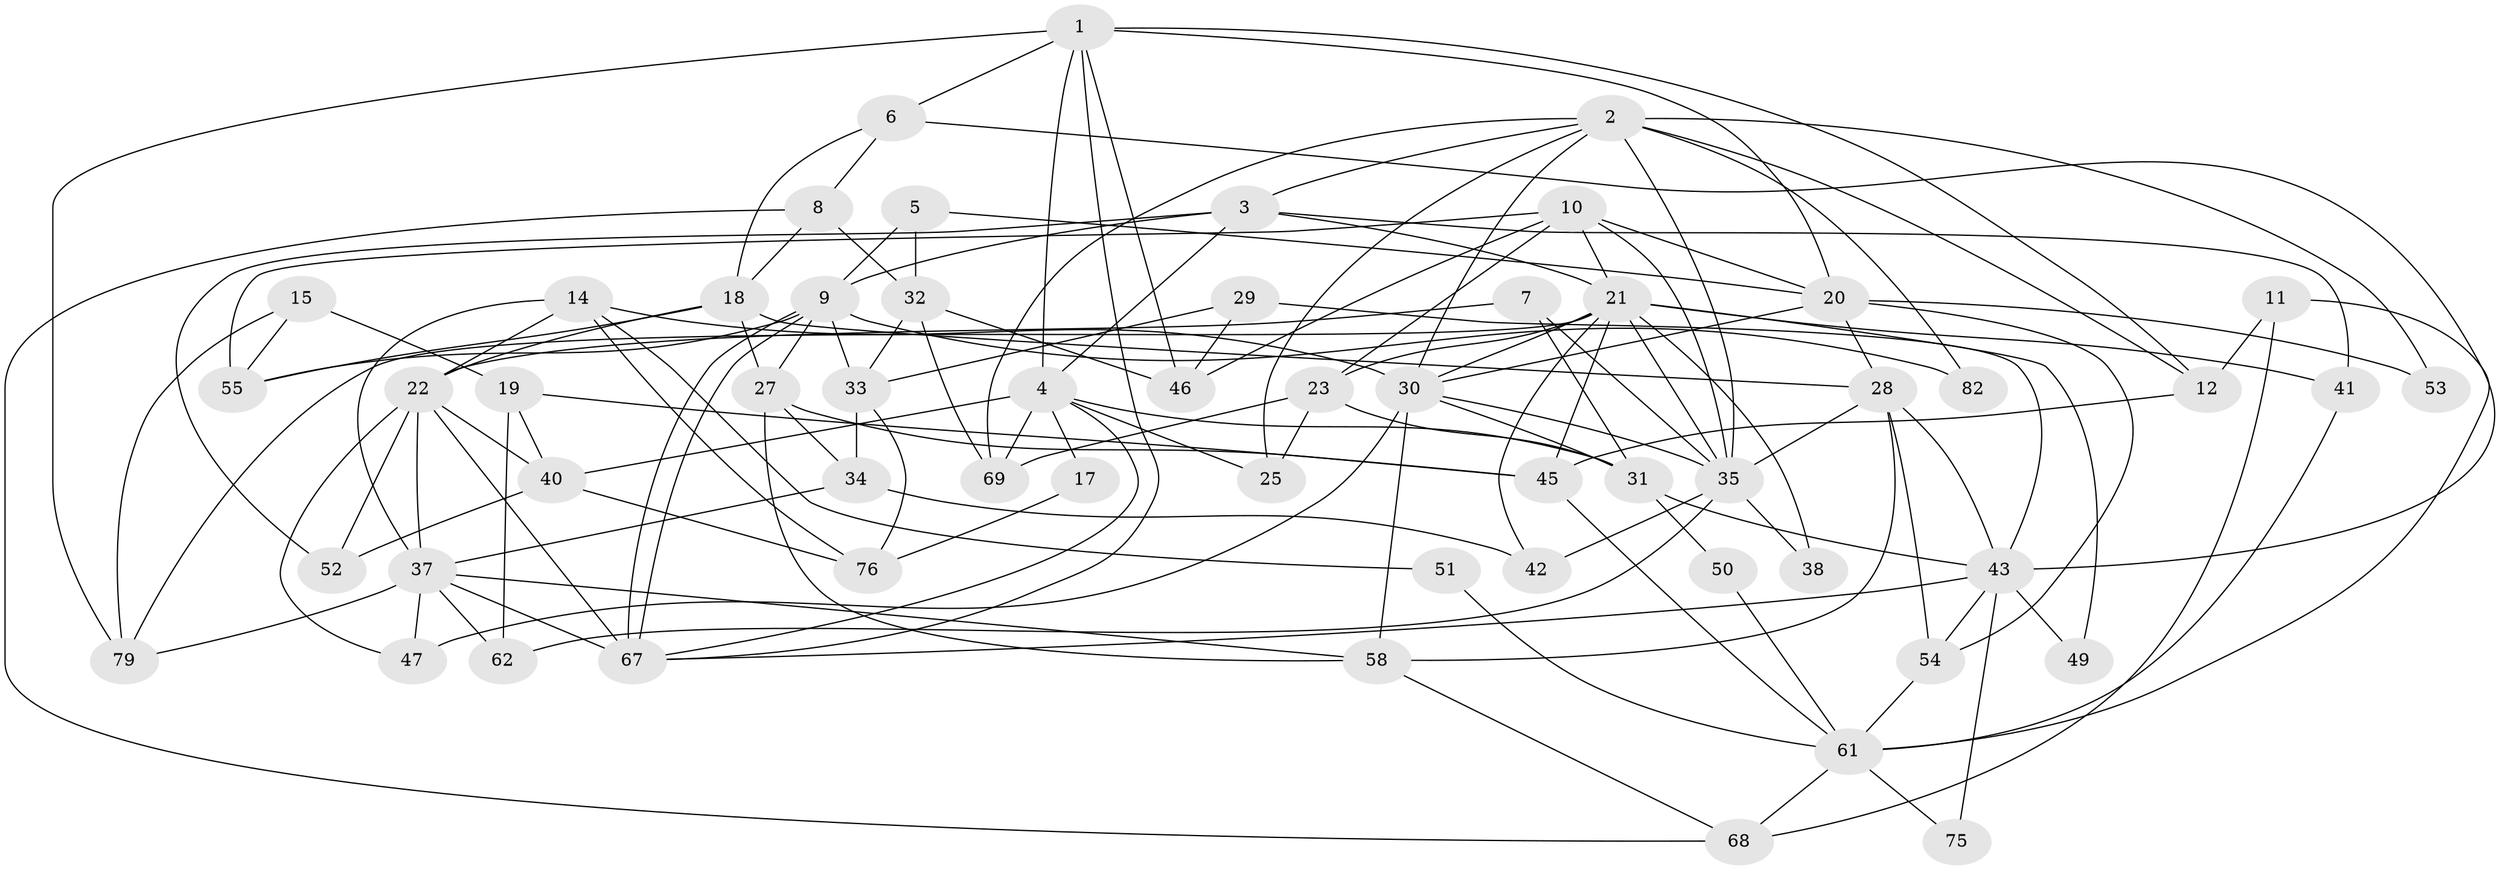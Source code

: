 // Generated by graph-tools (version 1.1) at 2025/52/02/27/25 19:52:03]
// undirected, 57 vertices, 136 edges
graph export_dot {
graph [start="1"]
  node [color=gray90,style=filled];
  1 [super="+44"];
  2 [super="+16"];
  3 [super="+60"];
  4 [super="+70"];
  5;
  6;
  7 [super="+13"];
  8 [super="+24"];
  9 [super="+78"];
  10 [super="+81"];
  11;
  12;
  14 [super="+64"];
  15;
  17;
  18 [super="+83"];
  19 [super="+26"];
  20 [super="+36"];
  21 [super="+48"];
  22 [super="+73"];
  23;
  25;
  27 [super="+65"];
  28;
  29;
  30 [super="+39"];
  31 [super="+56"];
  32 [super="+63"];
  33 [super="+80"];
  34;
  35 [super="+71"];
  37 [super="+59"];
  38;
  40 [super="+84"];
  41;
  42;
  43 [super="+77"];
  45 [super="+85"];
  46 [super="+74"];
  47;
  49;
  50 [super="+72"];
  51;
  52;
  53;
  54;
  55 [super="+57"];
  58 [super="+86"];
  61 [super="+66"];
  62;
  67;
  68;
  69;
  75;
  76;
  79;
  82;
  1 -- 67;
  1 -- 4;
  1 -- 6;
  1 -- 79;
  1 -- 12;
  1 -- 20;
  1 -- 46;
  2 -- 25;
  2 -- 53;
  2 -- 82;
  2 -- 3;
  2 -- 69;
  2 -- 12;
  2 -- 30;
  2 -- 35;
  3 -- 4;
  3 -- 52;
  3 -- 41;
  3 -- 21;
  3 -- 9;
  4 -- 69;
  4 -- 17;
  4 -- 67;
  4 -- 40;
  4 -- 25;
  4 -- 31;
  5 -- 32;
  5 -- 9;
  5 -- 20;
  6 -- 43;
  6 -- 8;
  6 -- 18;
  7 -- 22;
  7 -- 31;
  7 -- 35;
  8 -- 68;
  8 -- 18;
  8 -- 32;
  9 -- 67;
  9 -- 67;
  9 -- 33 [weight=2];
  9 -- 82;
  9 -- 55;
  9 -- 27;
  10 -- 23;
  10 -- 55;
  10 -- 35;
  10 -- 21;
  10 -- 20;
  10 -- 46;
  11 -- 12;
  11 -- 68;
  11 -- 61;
  12 -- 45;
  14 -- 30;
  14 -- 51;
  14 -- 76;
  14 -- 37;
  14 -- 22;
  15 -- 79;
  15 -- 19;
  15 -- 55;
  17 -- 76;
  18 -- 28;
  18 -- 22;
  18 -- 55;
  18 -- 27;
  19 -- 62;
  19 -- 40;
  19 -- 45 [weight=2];
  20 -- 28;
  20 -- 53;
  20 -- 54;
  20 -- 30;
  21 -- 38 [weight=2];
  21 -- 79;
  21 -- 35;
  21 -- 41;
  21 -- 42;
  21 -- 49;
  21 -- 23;
  21 -- 30;
  21 -- 45;
  22 -- 40;
  22 -- 47;
  22 -- 67;
  22 -- 52;
  22 -- 37;
  23 -- 31;
  23 -- 25;
  23 -- 69;
  27 -- 45;
  27 -- 34;
  27 -- 58;
  28 -- 43;
  28 -- 54;
  28 -- 58;
  28 -- 35;
  29 -- 43;
  29 -- 33;
  29 -- 46;
  30 -- 47;
  30 -- 31;
  30 -- 58;
  30 -- 35;
  31 -- 50 [weight=2];
  31 -- 43 [weight=2];
  32 -- 69;
  32 -- 33;
  32 -- 46;
  33 -- 34;
  33 -- 76;
  34 -- 42;
  34 -- 37;
  35 -- 62;
  35 -- 38;
  35 -- 42;
  37 -- 67;
  37 -- 47;
  37 -- 62;
  37 -- 79;
  37 -- 58;
  40 -- 76;
  40 -- 52;
  41 -- 61;
  43 -- 67;
  43 -- 49;
  43 -- 54;
  43 -- 75;
  45 -- 61;
  50 -- 61;
  51 -- 61;
  54 -- 61;
  58 -- 68;
  61 -- 68;
  61 -- 75;
}
